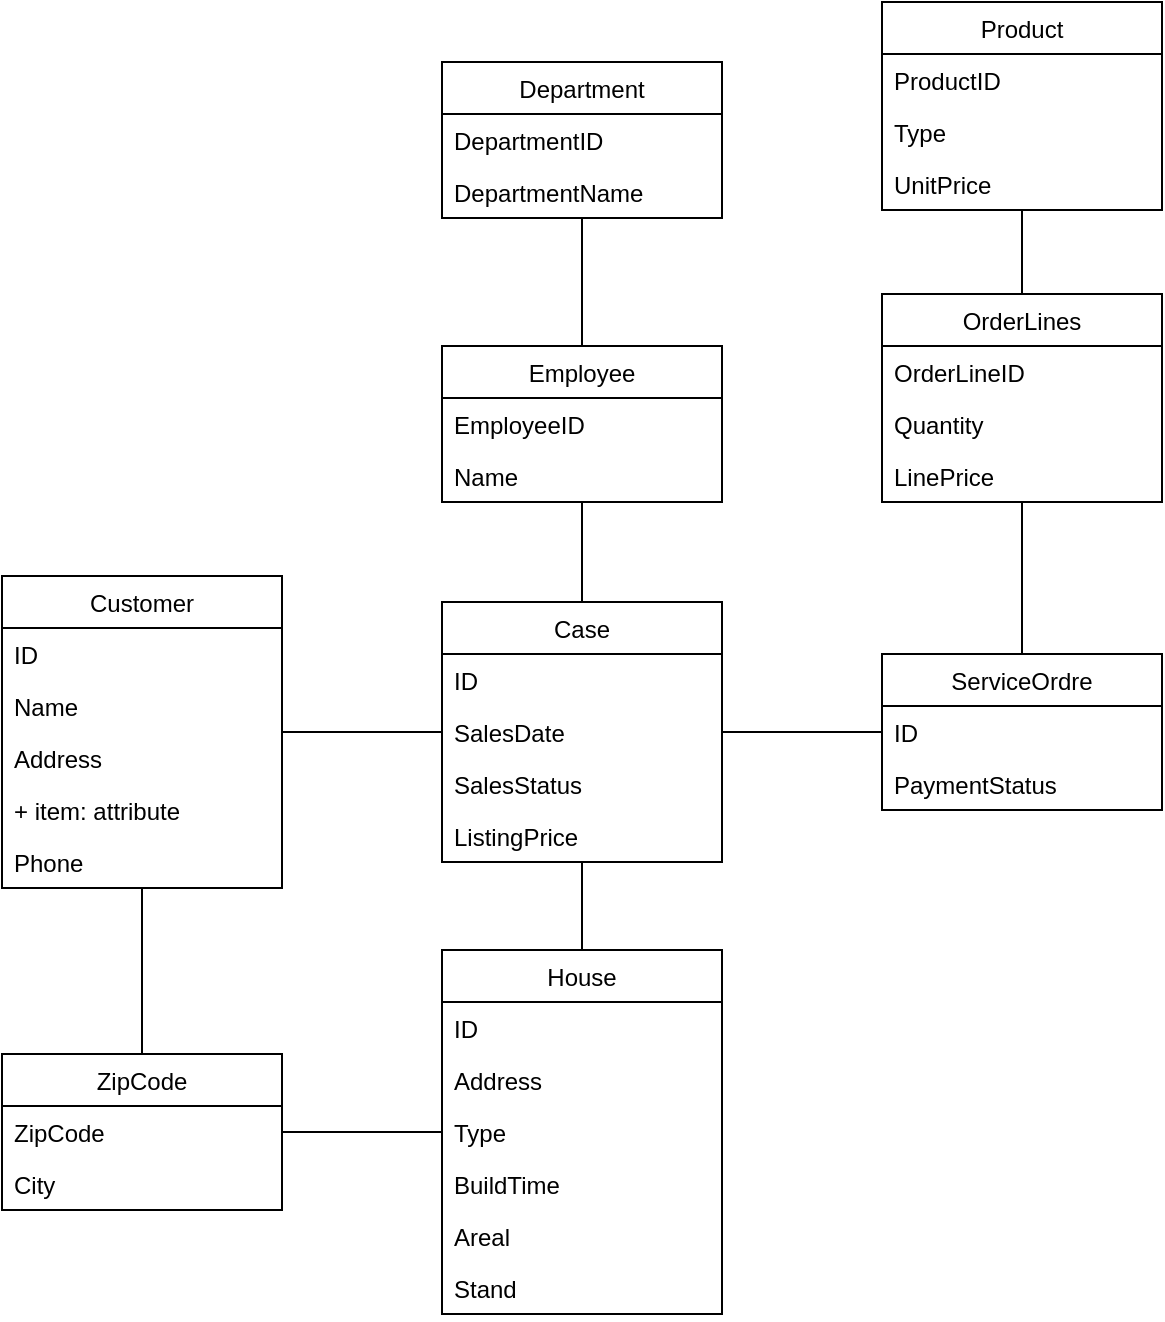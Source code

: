 <mxfile version="13.7.9" type="device"><diagram id="ym4CANGB3Ww_6yeCd99z" name="Side-1"><mxGraphModel dx="1106" dy="1003" grid="1" gridSize="10" guides="1" tooltips="1" connect="1" arrows="1" fold="1" page="1" pageScale="1" pageWidth="827" pageHeight="1169" math="0" shadow="0"><root><mxCell id="0"/><mxCell id="1" parent="0"/><mxCell id="oLWPz8hiNiTtmgOI4Lsl-10" value="" style="edgeStyle=orthogonalEdgeStyle;rounded=0;orthogonalLoop=1;jettySize=auto;html=1;endArrow=none;endFill=0;" edge="1" parent="1" source="oLWPz8hiNiTtmgOI4Lsl-2" target="oLWPz8hiNiTtmgOI4Lsl-6"><mxGeometry relative="1" as="geometry"/></mxCell><mxCell id="oLWPz8hiNiTtmgOI4Lsl-16" value="" style="edgeStyle=orthogonalEdgeStyle;rounded=0;orthogonalLoop=1;jettySize=auto;html=1;endArrow=none;endFill=0;" edge="1" parent="1" source="oLWPz8hiNiTtmgOI4Lsl-2" target="oLWPz8hiNiTtmgOI4Lsl-12"><mxGeometry relative="1" as="geometry"/></mxCell><mxCell id="oLWPz8hiNiTtmgOI4Lsl-37" value="" style="edgeStyle=orthogonalEdgeStyle;rounded=0;orthogonalLoop=1;jettySize=auto;html=1;endArrow=none;endFill=0;" edge="1" parent="1" source="oLWPz8hiNiTtmgOI4Lsl-2" target="oLWPz8hiNiTtmgOI4Lsl-33"><mxGeometry relative="1" as="geometry"/></mxCell><mxCell id="oLWPz8hiNiTtmgOI4Lsl-32" value="" style="edgeStyle=orthogonalEdgeStyle;rounded=0;orthogonalLoop=1;jettySize=auto;html=1;endArrow=none;endFill=0;" edge="1" parent="1" source="oLWPz8hiNiTtmgOI4Lsl-6" target="oLWPz8hiNiTtmgOI4Lsl-28"><mxGeometry relative="1" as="geometry"/></mxCell><mxCell id="oLWPz8hiNiTtmgOI4Lsl-21" value="" style="edgeStyle=orthogonalEdgeStyle;rounded=0;orthogonalLoop=1;jettySize=auto;html=1;endArrow=none;endFill=0;" edge="1" parent="1" source="oLWPz8hiNiTtmgOI4Lsl-12" target="oLWPz8hiNiTtmgOI4Lsl-17"><mxGeometry relative="1" as="geometry"/></mxCell><mxCell id="oLWPz8hiNiTtmgOI4Lsl-26" value="" style="edgeStyle=orthogonalEdgeStyle;rounded=0;orthogonalLoop=1;jettySize=auto;html=1;endArrow=none;endFill=0;" edge="1" parent="1" source="oLWPz8hiNiTtmgOI4Lsl-17" target="oLWPz8hiNiTtmgOI4Lsl-22"><mxGeometry relative="1" as="geometry"/></mxCell><mxCell id="oLWPz8hiNiTtmgOI4Lsl-17" value="OrderLines" style="swimlane;fontStyle=0;childLayout=stackLayout;horizontal=1;startSize=26;fillColor=none;horizontalStack=0;resizeParent=1;resizeParentMax=0;resizeLast=0;collapsible=1;marginBottom=0;" vertex="1" parent="1"><mxGeometry x="560" y="276" width="140" height="104" as="geometry"/></mxCell><mxCell id="oLWPz8hiNiTtmgOI4Lsl-18" value="OrderLineID" style="text;strokeColor=none;fillColor=none;align=left;verticalAlign=top;spacingLeft=4;spacingRight=4;overflow=hidden;rotatable=0;points=[[0,0.5],[1,0.5]];portConstraint=eastwest;" vertex="1" parent="oLWPz8hiNiTtmgOI4Lsl-17"><mxGeometry y="26" width="140" height="26" as="geometry"/></mxCell><mxCell id="oLWPz8hiNiTtmgOI4Lsl-19" value="Quantity" style="text;strokeColor=none;fillColor=none;align=left;verticalAlign=top;spacingLeft=4;spacingRight=4;overflow=hidden;rotatable=0;points=[[0,0.5],[1,0.5]];portConstraint=eastwest;" vertex="1" parent="oLWPz8hiNiTtmgOI4Lsl-17"><mxGeometry y="52" width="140" height="26" as="geometry"/></mxCell><mxCell id="oLWPz8hiNiTtmgOI4Lsl-20" value="LinePrice" style="text;strokeColor=none;fillColor=none;align=left;verticalAlign=top;spacingLeft=4;spacingRight=4;overflow=hidden;rotatable=0;points=[[0,0.5],[1,0.5]];portConstraint=eastwest;" vertex="1" parent="oLWPz8hiNiTtmgOI4Lsl-17"><mxGeometry y="78" width="140" height="26" as="geometry"/></mxCell><mxCell id="oLWPz8hiNiTtmgOI4Lsl-22" value="Product" style="swimlane;fontStyle=0;childLayout=stackLayout;horizontal=1;startSize=26;fillColor=none;horizontalStack=0;resizeParent=1;resizeParentMax=0;resizeLast=0;collapsible=1;marginBottom=0;" vertex="1" parent="1"><mxGeometry x="560" y="130" width="140" height="104" as="geometry"/></mxCell><mxCell id="oLWPz8hiNiTtmgOI4Lsl-23" value="ProductID" style="text;strokeColor=none;fillColor=none;align=left;verticalAlign=top;spacingLeft=4;spacingRight=4;overflow=hidden;rotatable=0;points=[[0,0.5],[1,0.5]];portConstraint=eastwest;" vertex="1" parent="oLWPz8hiNiTtmgOI4Lsl-22"><mxGeometry y="26" width="140" height="26" as="geometry"/></mxCell><mxCell id="oLWPz8hiNiTtmgOI4Lsl-24" value="Type" style="text;strokeColor=none;fillColor=none;align=left;verticalAlign=top;spacingLeft=4;spacingRight=4;overflow=hidden;rotatable=0;points=[[0,0.5],[1,0.5]];portConstraint=eastwest;" vertex="1" parent="oLWPz8hiNiTtmgOI4Lsl-22"><mxGeometry y="52" width="140" height="26" as="geometry"/></mxCell><mxCell id="oLWPz8hiNiTtmgOI4Lsl-25" value="UnitPrice" style="text;strokeColor=none;fillColor=none;align=left;verticalAlign=top;spacingLeft=4;spacingRight=4;overflow=hidden;rotatable=0;points=[[0,0.5],[1,0.5]];portConstraint=eastwest;" vertex="1" parent="oLWPz8hiNiTtmgOI4Lsl-22"><mxGeometry y="78" width="140" height="26" as="geometry"/></mxCell><mxCell id="oLWPz8hiNiTtmgOI4Lsl-47" value="" style="rounded=0;orthogonalLoop=1;jettySize=auto;html=1;endArrow=none;endFill=0;entryX=0.5;entryY=0;entryDx=0;entryDy=0;edgeStyle=orthogonalEdgeStyle;" edge="1" parent="1" source="oLWPz8hiNiTtmgOI4Lsl-33" target="oLWPz8hiNiTtmgOI4Lsl-28"><mxGeometry relative="1" as="geometry"><mxPoint x="190" y="640" as="targetPoint"/></mxGeometry></mxCell><mxCell id="oLWPz8hiNiTtmgOI4Lsl-55" value="" style="edgeStyle=orthogonalEdgeStyle;rounded=0;orthogonalLoop=1;jettySize=auto;html=1;endArrow=none;endFill=0;" edge="1" parent="1" source="oLWPz8hiNiTtmgOI4Lsl-2" target="oLWPz8hiNiTtmgOI4Lsl-50"><mxGeometry relative="1" as="geometry"/></mxCell><mxCell id="oLWPz8hiNiTtmgOI4Lsl-2" value="Case" style="swimlane;fontStyle=0;childLayout=stackLayout;horizontal=1;startSize=26;fillColor=none;horizontalStack=0;resizeParent=1;resizeParentMax=0;resizeLast=0;collapsible=1;marginBottom=0;" vertex="1" parent="1"><mxGeometry x="340" y="430" width="140" height="130" as="geometry"/></mxCell><mxCell id="oLWPz8hiNiTtmgOI4Lsl-3" value="ID" style="text;strokeColor=none;fillColor=none;align=left;verticalAlign=top;spacingLeft=4;spacingRight=4;overflow=hidden;rotatable=0;points=[[0,0.5],[1,0.5]];portConstraint=eastwest;" vertex="1" parent="oLWPz8hiNiTtmgOI4Lsl-2"><mxGeometry y="26" width="140" height="26" as="geometry"/></mxCell><mxCell id="oLWPz8hiNiTtmgOI4Lsl-4" value="SalesDate" style="text;strokeColor=none;fillColor=none;align=left;verticalAlign=top;spacingLeft=4;spacingRight=4;overflow=hidden;rotatable=0;points=[[0,0.5],[1,0.5]];portConstraint=eastwest;" vertex="1" parent="oLWPz8hiNiTtmgOI4Lsl-2"><mxGeometry y="52" width="140" height="26" as="geometry"/></mxCell><mxCell id="oLWPz8hiNiTtmgOI4Lsl-5" value="SalesStatus" style="text;strokeColor=none;fillColor=none;align=left;verticalAlign=top;spacingLeft=4;spacingRight=4;overflow=hidden;rotatable=0;points=[[0,0.5],[1,0.5]];portConstraint=eastwest;" vertex="1" parent="oLWPz8hiNiTtmgOI4Lsl-2"><mxGeometry y="78" width="140" height="26" as="geometry"/></mxCell><mxCell id="oLWPz8hiNiTtmgOI4Lsl-48" value="ListingPrice" style="text;strokeColor=none;fillColor=none;align=left;verticalAlign=top;spacingLeft=4;spacingRight=4;overflow=hidden;rotatable=0;points=[[0,0.5],[1,0.5]];portConstraint=eastwest;" vertex="1" parent="oLWPz8hiNiTtmgOI4Lsl-2"><mxGeometry y="104" width="140" height="26" as="geometry"/></mxCell><mxCell id="oLWPz8hiNiTtmgOI4Lsl-33" value="Customer" style="swimlane;fontStyle=0;childLayout=stackLayout;horizontal=1;startSize=26;fillColor=none;horizontalStack=0;resizeParent=1;resizeParentMax=0;resizeLast=0;collapsible=1;marginBottom=0;" vertex="1" parent="1"><mxGeometry x="120" y="417" width="140" height="156" as="geometry"/></mxCell><mxCell id="oLWPz8hiNiTtmgOI4Lsl-34" value="ID" style="text;strokeColor=none;fillColor=none;align=left;verticalAlign=top;spacingLeft=4;spacingRight=4;overflow=hidden;rotatable=0;points=[[0,0.5],[1,0.5]];portConstraint=eastwest;" vertex="1" parent="oLWPz8hiNiTtmgOI4Lsl-33"><mxGeometry y="26" width="140" height="26" as="geometry"/></mxCell><mxCell id="oLWPz8hiNiTtmgOI4Lsl-35" value="Name" style="text;strokeColor=none;fillColor=none;align=left;verticalAlign=top;spacingLeft=4;spacingRight=4;overflow=hidden;rotatable=0;points=[[0,0.5],[1,0.5]];portConstraint=eastwest;" vertex="1" parent="oLWPz8hiNiTtmgOI4Lsl-33"><mxGeometry y="52" width="140" height="26" as="geometry"/></mxCell><mxCell id="oLWPz8hiNiTtmgOI4Lsl-36" value="Address" style="text;strokeColor=none;fillColor=none;align=left;verticalAlign=top;spacingLeft=4;spacingRight=4;overflow=hidden;rotatable=0;points=[[0,0.5],[1,0.5]];portConstraint=eastwest;" vertex="1" parent="oLWPz8hiNiTtmgOI4Lsl-33"><mxGeometry y="78" width="140" height="26" as="geometry"/></mxCell><mxCell id="oLWPz8hiNiTtmgOI4Lsl-40" value="+ item: attribute" style="text;strokeColor=none;fillColor=none;align=left;verticalAlign=top;spacingLeft=4;spacingRight=4;overflow=hidden;rotatable=0;points=[[0,0.5],[1,0.5]];portConstraint=eastwest;" vertex="1" parent="oLWPz8hiNiTtmgOI4Lsl-33"><mxGeometry y="104" width="140" height="26" as="geometry"/></mxCell><mxCell id="oLWPz8hiNiTtmgOI4Lsl-39" value="Phone" style="text;strokeColor=none;fillColor=none;align=left;verticalAlign=top;spacingLeft=4;spacingRight=4;overflow=hidden;rotatable=0;points=[[0,0.5],[1,0.5]];portConstraint=eastwest;" vertex="1" parent="oLWPz8hiNiTtmgOI4Lsl-33"><mxGeometry y="130" width="140" height="26" as="geometry"/></mxCell><mxCell id="oLWPz8hiNiTtmgOI4Lsl-12" value="ServiceOrdre" style="swimlane;fontStyle=0;childLayout=stackLayout;horizontal=1;startSize=26;fillColor=none;horizontalStack=0;resizeParent=1;resizeParentMax=0;resizeLast=0;collapsible=1;marginBottom=0;" vertex="1" parent="1"><mxGeometry x="560" y="456" width="140" height="78" as="geometry"/></mxCell><mxCell id="oLWPz8hiNiTtmgOI4Lsl-13" value="ID" style="text;strokeColor=none;fillColor=none;align=left;verticalAlign=top;spacingLeft=4;spacingRight=4;overflow=hidden;rotatable=0;points=[[0,0.5],[1,0.5]];portConstraint=eastwest;" vertex="1" parent="oLWPz8hiNiTtmgOI4Lsl-12"><mxGeometry y="26" width="140" height="26" as="geometry"/></mxCell><mxCell id="oLWPz8hiNiTtmgOI4Lsl-14" value="PaymentStatus" style="text;strokeColor=none;fillColor=none;align=left;verticalAlign=top;spacingLeft=4;spacingRight=4;overflow=hidden;rotatable=0;points=[[0,0.5],[1,0.5]];portConstraint=eastwest;" vertex="1" parent="oLWPz8hiNiTtmgOI4Lsl-12"><mxGeometry y="52" width="140" height="26" as="geometry"/></mxCell><mxCell id="oLWPz8hiNiTtmgOI4Lsl-28" value="ZipCode" style="swimlane;fontStyle=0;childLayout=stackLayout;horizontal=1;startSize=26;fillColor=none;horizontalStack=0;resizeParent=1;resizeParentMax=0;resizeLast=0;collapsible=1;marginBottom=0;" vertex="1" parent="1"><mxGeometry x="120" y="656" width="140" height="78" as="geometry"/></mxCell><mxCell id="oLWPz8hiNiTtmgOI4Lsl-29" value="ZipCode" style="text;strokeColor=none;fillColor=none;align=left;verticalAlign=top;spacingLeft=4;spacingRight=4;overflow=hidden;rotatable=0;points=[[0,0.5],[1,0.5]];portConstraint=eastwest;" vertex="1" parent="oLWPz8hiNiTtmgOI4Lsl-28"><mxGeometry y="26" width="140" height="26" as="geometry"/></mxCell><mxCell id="oLWPz8hiNiTtmgOI4Lsl-30" value="City" style="text;strokeColor=none;fillColor=none;align=left;verticalAlign=top;spacingLeft=4;spacingRight=4;overflow=hidden;rotatable=0;points=[[0,0.5],[1,0.5]];portConstraint=eastwest;" vertex="1" parent="oLWPz8hiNiTtmgOI4Lsl-28"><mxGeometry y="52" width="140" height="26" as="geometry"/></mxCell><mxCell id="oLWPz8hiNiTtmgOI4Lsl-61" value="" style="edgeStyle=orthogonalEdgeStyle;rounded=0;orthogonalLoop=1;jettySize=auto;html=1;endArrow=none;endFill=0;" edge="1" parent="1" source="oLWPz8hiNiTtmgOI4Lsl-50" target="oLWPz8hiNiTtmgOI4Lsl-56"><mxGeometry relative="1" as="geometry"/></mxCell><mxCell id="oLWPz8hiNiTtmgOI4Lsl-50" value="Employee" style="swimlane;fontStyle=0;childLayout=stackLayout;horizontal=1;startSize=26;fillColor=none;horizontalStack=0;resizeParent=1;resizeParentMax=0;resizeLast=0;collapsible=1;marginBottom=0;" vertex="1" parent="1"><mxGeometry x="340" y="302" width="140" height="78" as="geometry"/></mxCell><mxCell id="oLWPz8hiNiTtmgOI4Lsl-51" value="EmployeeID" style="text;strokeColor=none;fillColor=none;align=left;verticalAlign=top;spacingLeft=4;spacingRight=4;overflow=hidden;rotatable=0;points=[[0,0.5],[1,0.5]];portConstraint=eastwest;" vertex="1" parent="oLWPz8hiNiTtmgOI4Lsl-50"><mxGeometry y="26" width="140" height="26" as="geometry"/></mxCell><mxCell id="oLWPz8hiNiTtmgOI4Lsl-52" value="Name" style="text;strokeColor=none;fillColor=none;align=left;verticalAlign=top;spacingLeft=4;spacingRight=4;overflow=hidden;rotatable=0;points=[[0,0.5],[1,0.5]];portConstraint=eastwest;" vertex="1" parent="oLWPz8hiNiTtmgOI4Lsl-50"><mxGeometry y="52" width="140" height="26" as="geometry"/></mxCell><mxCell id="oLWPz8hiNiTtmgOI4Lsl-56" value="Department" style="swimlane;fontStyle=0;childLayout=stackLayout;horizontal=1;startSize=26;fillColor=none;horizontalStack=0;resizeParent=1;resizeParentMax=0;resizeLast=0;collapsible=1;marginBottom=0;" vertex="1" parent="1"><mxGeometry x="340" y="160" width="140" height="78" as="geometry"/></mxCell><mxCell id="oLWPz8hiNiTtmgOI4Lsl-57" value="DepartmentID" style="text;strokeColor=none;fillColor=none;align=left;verticalAlign=top;spacingLeft=4;spacingRight=4;overflow=hidden;rotatable=0;points=[[0,0.5],[1,0.5]];portConstraint=eastwest;" vertex="1" parent="oLWPz8hiNiTtmgOI4Lsl-56"><mxGeometry y="26" width="140" height="26" as="geometry"/></mxCell><mxCell id="oLWPz8hiNiTtmgOI4Lsl-58" value="DepartmentName" style="text;strokeColor=none;fillColor=none;align=left;verticalAlign=top;spacingLeft=4;spacingRight=4;overflow=hidden;rotatable=0;points=[[0,0.5],[1,0.5]];portConstraint=eastwest;" vertex="1" parent="oLWPz8hiNiTtmgOI4Lsl-56"><mxGeometry y="52" width="140" height="26" as="geometry"/></mxCell><mxCell id="oLWPz8hiNiTtmgOI4Lsl-6" value="House" style="swimlane;fontStyle=0;childLayout=stackLayout;horizontal=1;startSize=26;fillColor=none;horizontalStack=0;resizeParent=1;resizeParentMax=0;resizeLast=0;collapsible=1;marginBottom=0;" vertex="1" parent="1"><mxGeometry x="340" y="604" width="140" height="182" as="geometry"/></mxCell><mxCell id="oLWPz8hiNiTtmgOI4Lsl-7" value="ID" style="text;strokeColor=none;fillColor=none;align=left;verticalAlign=top;spacingLeft=4;spacingRight=4;overflow=hidden;rotatable=0;points=[[0,0.5],[1,0.5]];portConstraint=eastwest;" vertex="1" parent="oLWPz8hiNiTtmgOI4Lsl-6"><mxGeometry y="26" width="140" height="26" as="geometry"/></mxCell><mxCell id="oLWPz8hiNiTtmgOI4Lsl-8" value="Address" style="text;strokeColor=none;fillColor=none;align=left;verticalAlign=top;spacingLeft=4;spacingRight=4;overflow=hidden;rotatable=0;points=[[0,0.5],[1,0.5]];portConstraint=eastwest;" vertex="1" parent="oLWPz8hiNiTtmgOI4Lsl-6"><mxGeometry y="52" width="140" height="26" as="geometry"/></mxCell><mxCell id="oLWPz8hiNiTtmgOI4Lsl-63" value="Type" style="text;strokeColor=none;fillColor=none;align=left;verticalAlign=top;spacingLeft=4;spacingRight=4;overflow=hidden;rotatable=0;points=[[0,0.5],[1,0.5]];portConstraint=eastwest;" vertex="1" parent="oLWPz8hiNiTtmgOI4Lsl-6"><mxGeometry y="78" width="140" height="26" as="geometry"/></mxCell><mxCell id="oLWPz8hiNiTtmgOI4Lsl-64" value="BuildTime" style="text;strokeColor=none;fillColor=none;align=left;verticalAlign=top;spacingLeft=4;spacingRight=4;overflow=hidden;rotatable=0;points=[[0,0.5],[1,0.5]];portConstraint=eastwest;" vertex="1" parent="oLWPz8hiNiTtmgOI4Lsl-6"><mxGeometry y="104" width="140" height="26" as="geometry"/></mxCell><mxCell id="oLWPz8hiNiTtmgOI4Lsl-49" value="Areal" style="text;strokeColor=none;fillColor=none;align=left;verticalAlign=top;spacingLeft=4;spacingRight=4;overflow=hidden;rotatable=0;points=[[0,0.5],[1,0.5]];portConstraint=eastwest;" vertex="1" parent="oLWPz8hiNiTtmgOI4Lsl-6"><mxGeometry y="130" width="140" height="26" as="geometry"/></mxCell><mxCell id="oLWPz8hiNiTtmgOI4Lsl-9" value="Stand" style="text;strokeColor=none;fillColor=none;align=left;verticalAlign=top;spacingLeft=4;spacingRight=4;overflow=hidden;rotatable=0;points=[[0,0.5],[1,0.5]];portConstraint=eastwest;" vertex="1" parent="oLWPz8hiNiTtmgOI4Lsl-6"><mxGeometry y="156" width="140" height="26" as="geometry"/></mxCell></root></mxGraphModel></diagram></mxfile>